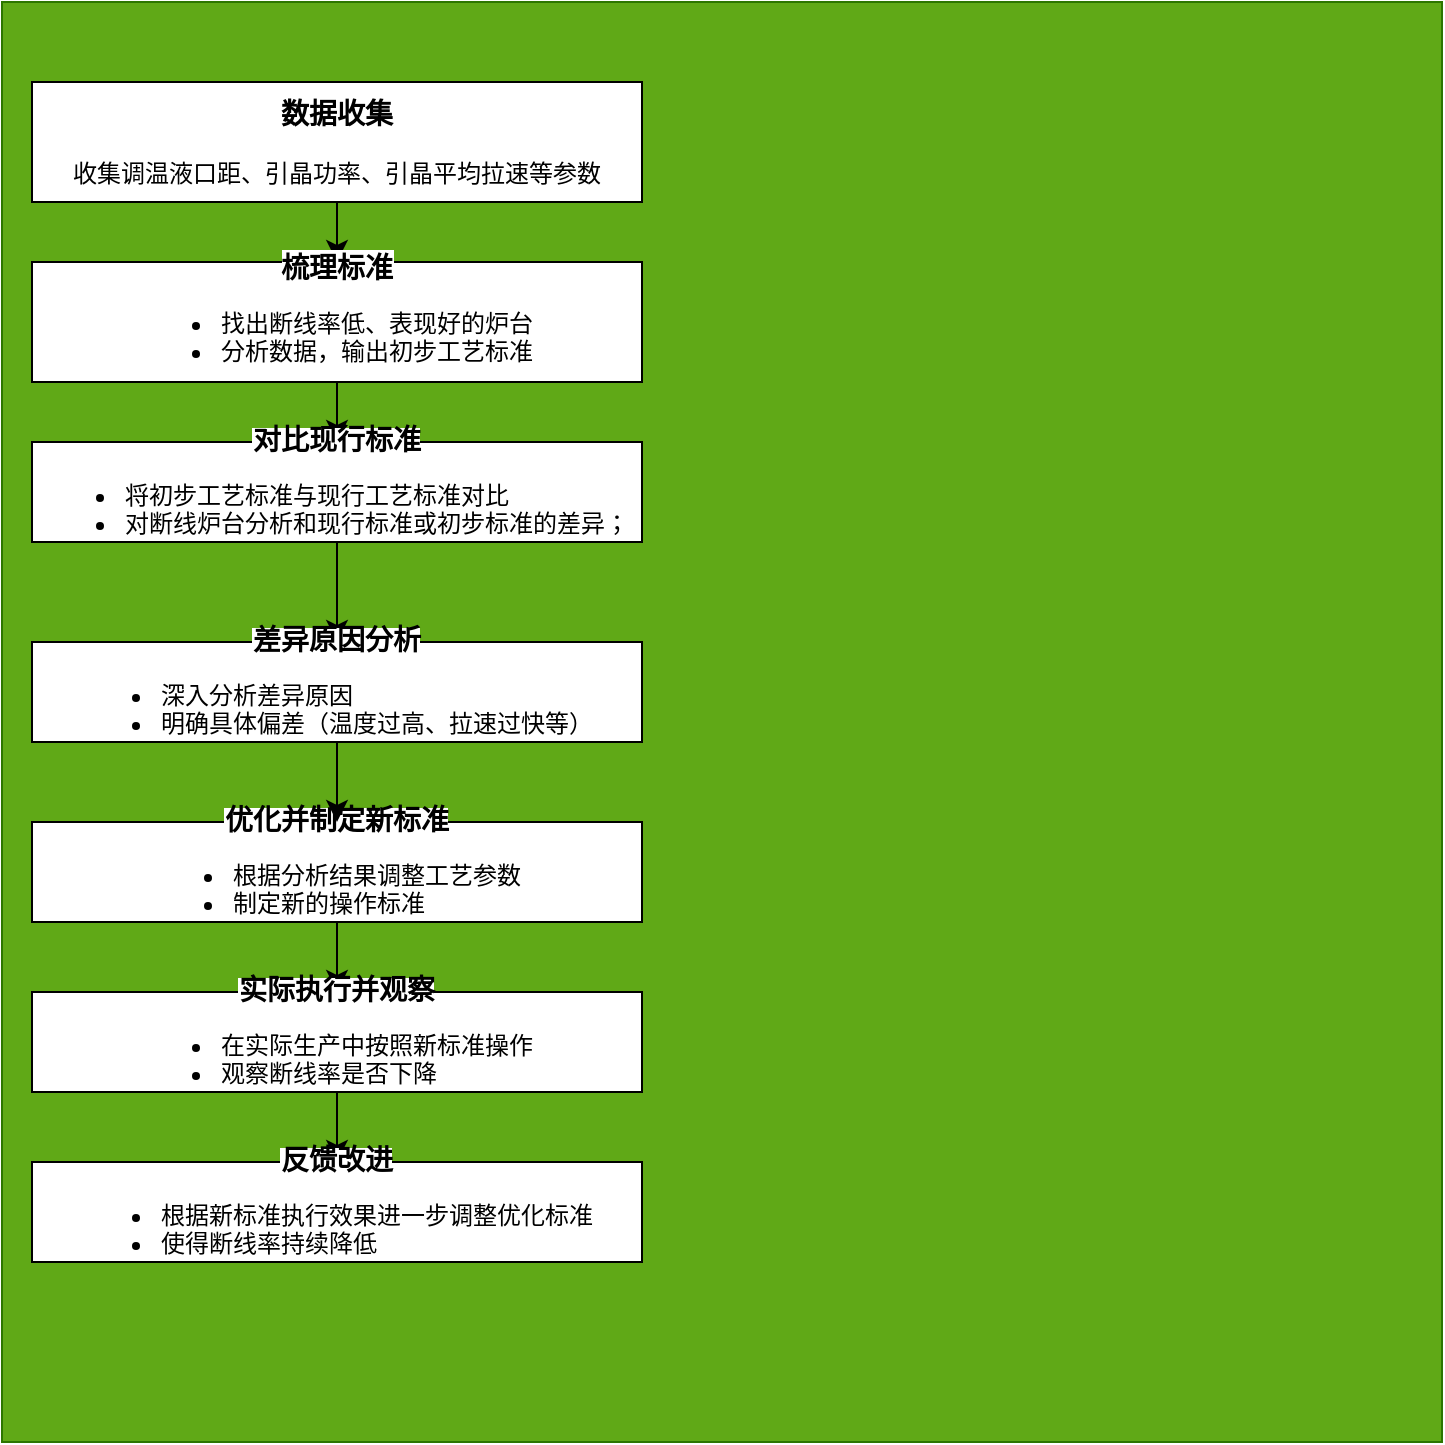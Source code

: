 <mxfile version="24.8.3">
  <diagram id="C5RBs43oDa-KdzZeNtuy" name="Page-1">
    <mxGraphModel dx="794" dy="436" grid="1" gridSize="10" guides="1" tooltips="1" connect="1" arrows="1" fold="1" page="1" pageScale="1" pageWidth="827" pageHeight="1169" math="0" shadow="0">
      <root>
        <mxCell id="WIyWlLk6GJQsqaUBKTNV-0" />
        <mxCell id="WIyWlLk6GJQsqaUBKTNV-1" parent="WIyWlLk6GJQsqaUBKTNV-0" />
        <mxCell id="qM9o0R-IIa5Vl8WfX1M8-1" value="" style="whiteSpace=wrap;html=1;aspect=fixed;fillColor=#60a917;fontColor=#ffffff;strokeColor=#2D7600;" parent="WIyWlLk6GJQsqaUBKTNV-1" vertex="1">
          <mxGeometry x="40" y="40" width="720" height="720" as="geometry" />
        </mxCell>
        <mxCell id="ansnLT7Y0_td7OPn-v5j-2" style="edgeStyle=none;curved=1;rounded=0;orthogonalLoop=1;jettySize=auto;html=1;exitX=0.5;exitY=1;exitDx=0;exitDy=0;entryX=0.5;entryY=0;entryDx=0;entryDy=0;fontSize=12;startSize=8;endSize=8;" edge="1" parent="WIyWlLk6GJQsqaUBKTNV-1" source="qM9o0R-IIa5Vl8WfX1M8-2" target="qM9o0R-IIa5Vl8WfX1M8-3">
          <mxGeometry relative="1" as="geometry" />
        </mxCell>
        <mxCell id="qM9o0R-IIa5Vl8WfX1M8-2" value="&lt;div style=&quot;text-align: center;&quot;&gt;&lt;span style=&quot;background-color: rgb(255, 255, 255); color: initial; font-family: Inter, -apple-system, BlinkMacSystemFont, &amp;quot;Segoe UI&amp;quot;, &amp;quot;PingFang SC&amp;quot;, &amp;quot;Hiragino Sans GB&amp;quot;, &amp;quot;Microsoft YaHei&amp;quot;, &amp;quot;Helvetica Neue&amp;quot;, Helvetica, Arial, sans-serif; font-size: 14px; font-weight: 600; text-align: left;&quot;&gt;数据收集&lt;/span&gt;&lt;/div&gt;&lt;div style=&quot;text-align: center;&quot;&gt;&lt;br&gt;&lt;/div&gt;&lt;span style=&quot;color: var(--md-box-samantha-normal-text-color); font-size: var(--md-box-samantha-normal-text-font-size); text-align: left;&quot;&gt;&lt;div style=&quot;text-align: center;&quot;&gt;&lt;span style=&quot;color: var(--md-box-samantha-normal-text-color); font-size: var(--md-box-samantha-normal-text-font-size);&quot;&gt;收集调温液口距、引晶功率、引晶平均拉速等参数&lt;/span&gt;&lt;/div&gt;&lt;/span&gt;" style="rounded=0;whiteSpace=wrap;html=1;" parent="WIyWlLk6GJQsqaUBKTNV-1" vertex="1">
          <mxGeometry x="55" y="80" width="305" height="60" as="geometry" />
        </mxCell>
        <mxCell id="ansnLT7Y0_td7OPn-v5j-3" style="edgeStyle=none;curved=1;rounded=0;orthogonalLoop=1;jettySize=auto;html=1;exitX=0.5;exitY=1;exitDx=0;exitDy=0;entryX=0.5;entryY=0;entryDx=0;entryDy=0;fontSize=12;startSize=8;endSize=8;" edge="1" parent="WIyWlLk6GJQsqaUBKTNV-1" source="qM9o0R-IIa5Vl8WfX1M8-3" target="qM9o0R-IIa5Vl8WfX1M8-5">
          <mxGeometry relative="1" as="geometry" />
        </mxCell>
        <mxCell id="qM9o0R-IIa5Vl8WfX1M8-3" value="&lt;div style=&quot;text-align: center; line-height: 120%;&quot;&gt;&lt;span style=&quot;background-color: rgb(255, 255, 255); color: initial; font-family: Inter, -apple-system, BlinkMacSystemFont, &amp;quot;Segoe UI&amp;quot;, &amp;quot;PingFang SC&amp;quot;, &amp;quot;Hiragino Sans GB&amp;quot;, &amp;quot;Microsoft YaHei&amp;quot;, &amp;quot;Helvetica Neue&amp;quot;, Helvetica, Arial, sans-serif; font-size: 14px; font-weight: 600; text-align: left;&quot;&gt;梳理标准&lt;/span&gt;&lt;/div&gt;&lt;span style=&quot;color: var(--md-box-samantha-normal-text-color); font-size: var(--md-box-samantha-normal-text-font-size); text-align: left;&quot;&gt;&lt;div style=&quot;text-align: center; line-height: 120%;&quot;&gt;&lt;ul style=&quot;line-height: 120%;&quot;&gt;&lt;li&gt;&lt;span style=&quot;color: var(--md-box-samantha-normal-text-color); font-size: var(--md-box-samantha-normal-text-font-size);&quot;&gt;找出断线率低、表现好的炉台&lt;/span&gt;&lt;/li&gt;&lt;li&gt;&lt;span style=&quot;color: var(--md-box-samantha-normal-text-color); font-size: var(--md-box-samantha-normal-text-font-size);&quot;&gt;分析数据，&lt;/span&gt;&lt;span style=&quot;font-family: Inter, -apple-system, BlinkMacSystemFont, &amp;quot;Segoe UI&amp;quot;, &amp;quot;PingFang SC&amp;quot;, &amp;quot;Hiragino Sans GB&amp;quot;, &amp;quot;Microsoft YaHei&amp;quot;, &amp;quot;Helvetica Neue&amp;quot;, Helvetica, Arial, sans-serif; background-color: rgb(255, 255, 255); color: var(--md-box-samantha-normal-text-color); font-size: var(--md-box-samantha-normal-text-font-size);&quot;&gt;输出初步工艺标准&lt;/span&gt;&lt;/li&gt;&lt;/ul&gt;&lt;/div&gt;&lt;/span&gt;" style="rounded=0;whiteSpace=wrap;html=1;" parent="WIyWlLk6GJQsqaUBKTNV-1" vertex="1">
          <mxGeometry x="55" y="170" width="305" height="60" as="geometry" />
        </mxCell>
        <mxCell id="ansnLT7Y0_td7OPn-v5j-4" style="edgeStyle=none;curved=1;rounded=0;orthogonalLoop=1;jettySize=auto;html=1;exitX=0.5;exitY=1;exitDx=0;exitDy=0;entryX=0.5;entryY=0;entryDx=0;entryDy=0;fontSize=12;startSize=8;endSize=8;" edge="1" parent="WIyWlLk6GJQsqaUBKTNV-1" source="qM9o0R-IIa5Vl8WfX1M8-5" target="ansnLT7Y0_td7OPn-v5j-0">
          <mxGeometry relative="1" as="geometry" />
        </mxCell>
        <mxCell id="qM9o0R-IIa5Vl8WfX1M8-5" value="&lt;span style=&quot;box-sizing: border-box; -webkit-font-smoothing: antialiased; color: initial; line-height: var(--md-box-samantha-normal-text-line-height); overflow-anchor: auto; text-align: left; background-color: rgb(255, 255, 255);&quot;&gt;&lt;font style=&quot;font-weight: 600; font-size: 14px;&quot; face=&quot;Inter, -apple-system, BlinkMacSystemFont, Segoe UI, PingFang SC, Hiragino Sans GB, Microsoft YaHei, Helvetica Neue, Helvetica, Arial, sans-serif&quot;&gt;对比现行标准&lt;/font&gt;&lt;br&gt;&lt;ul style=&quot;&quot;&gt;&lt;li style=&quot;&quot;&gt;&lt;span style=&quot;box-sizing: border-box; -webkit-font-smoothing: antialiased; color: initial; line-height: var(--md-box-samantha-normal-text-line-height); overflow-anchor: auto; text-align: left; background-color: rgb(255, 255, 255);&quot;&gt;&lt;span style=&quot;color: var(--md-box-samantha-normal-text-color);&quot;&gt;将初步工艺标准与现行工艺标准对比&lt;/span&gt;&lt;/span&gt;&lt;/li&gt;&lt;li style=&quot;&quot;&gt;对断线炉台分析和现行标准或初步标准的差异；&lt;/li&gt;&lt;/ul&gt;&lt;/span&gt;" style="rounded=0;whiteSpace=wrap;html=1;" parent="WIyWlLk6GJQsqaUBKTNV-1" vertex="1">
          <mxGeometry x="55" y="260" width="305" height="50" as="geometry" />
        </mxCell>
        <mxCell id="ansnLT7Y0_td7OPn-v5j-7" style="edgeStyle=none;curved=1;rounded=0;orthogonalLoop=1;jettySize=auto;html=1;exitX=0.5;exitY=1;exitDx=0;exitDy=0;entryX=0.5;entryY=0;entryDx=0;entryDy=0;fontSize=12;startSize=8;endSize=8;" edge="1" parent="WIyWlLk6GJQsqaUBKTNV-1" source="qM9o0R-IIa5Vl8WfX1M8-12" target="qM9o0R-IIa5Vl8WfX1M8-14">
          <mxGeometry relative="1" as="geometry" />
        </mxCell>
        <mxCell id="qM9o0R-IIa5Vl8WfX1M8-12" value="&lt;span style=&quot;box-sizing: border-box; -webkit-font-smoothing: antialiased; color: initial; line-height: var(--md-box-samantha-normal-text-line-height); overflow-anchor: auto; text-align: left; background-color: rgb(255, 255, 255);&quot;&gt;&lt;font style=&quot;font-weight: 600; font-size: 14px;&quot; face=&quot;Inter, -apple-system, BlinkMacSystemFont, Segoe UI, PingFang SC, Hiragino Sans GB, Microsoft YaHei, Helvetica Neue, Helvetica, Arial, sans-serif&quot;&gt;优化并制定新标准&lt;/font&gt;&lt;br&gt;&lt;ul style=&quot;&quot;&gt;&lt;li style=&quot;&quot;&gt;&lt;span style=&quot;box-sizing: border-box; -webkit-font-smoothing: antialiased; color: initial; line-height: var(--md-box-samantha-normal-text-line-height); overflow-anchor: auto; text-align: left; background-color: rgb(255, 255, 255);&quot;&gt;&lt;span style=&quot;color: var(--md-box-samantha-normal-text-color);&quot;&gt;根据分析结果调整工艺参数&lt;/span&gt;&lt;/span&gt;&lt;/li&gt;&lt;li style=&quot;&quot;&gt;&lt;span style=&quot;box-sizing: border-box; -webkit-font-smoothing: antialiased; color: initial; line-height: var(--md-box-samantha-normal-text-line-height); overflow-anchor: auto; text-align: left; background-color: rgb(255, 255, 255);&quot;&gt;&lt;span style=&quot;font-family: UnT8uCo96zjh9s8gcr45; color: var(--md-box-samantha-normal-text-color);&quot;&gt;制定新的操作标准&lt;/span&gt;&lt;/span&gt;&lt;/li&gt;&lt;/ul&gt;&lt;/span&gt;" style="rounded=0;whiteSpace=wrap;html=1;" parent="WIyWlLk6GJQsqaUBKTNV-1" vertex="1">
          <mxGeometry x="55" y="450" width="305" height="50" as="geometry" />
        </mxCell>
        <mxCell id="ansnLT7Y0_td7OPn-v5j-8" style="edgeStyle=none;curved=1;rounded=0;orthogonalLoop=1;jettySize=auto;html=1;exitX=0.5;exitY=1;exitDx=0;exitDy=0;entryX=0.5;entryY=0;entryDx=0;entryDy=0;fontSize=12;startSize=8;endSize=8;" edge="1" parent="WIyWlLk6GJQsqaUBKTNV-1" source="qM9o0R-IIa5Vl8WfX1M8-14" target="qM9o0R-IIa5Vl8WfX1M8-18">
          <mxGeometry relative="1" as="geometry" />
        </mxCell>
        <mxCell id="qM9o0R-IIa5Vl8WfX1M8-14" value="&lt;span style=&quot;box-sizing: border-box; -webkit-font-smoothing: antialiased; color: initial; line-height: var(--md-box-samantha-normal-text-line-height); overflow-anchor: auto; text-align: left; background-color: rgb(255, 255, 255);&quot;&gt;&lt;font style=&quot;font-weight: 600; font-size: 14px;&quot; face=&quot;Inter, -apple-system, BlinkMacSystemFont, Segoe UI, PingFang SC, Hiragino Sans GB, Microsoft YaHei, Helvetica Neue, Helvetica, Arial, sans-serif&quot;&gt;实际执行并观察&lt;/font&gt;&lt;br&gt;&lt;ul style=&quot;&quot;&gt;&lt;li style=&quot;&quot;&gt;&lt;span style=&quot;box-sizing: border-box; -webkit-font-smoothing: antialiased; color: initial; line-height: var(--md-box-samantha-normal-text-line-height); overflow-anchor: auto; text-align: left; background-color: rgb(255, 255, 255);&quot;&gt;&lt;span style=&quot;color: var(--md-box-samantha-normal-text-color); font-size: var(--md-box-samantha-normal-text-font-size);&quot;&gt;在实际生产中按照新标准操作&lt;/span&gt;&lt;/span&gt;&lt;/li&gt;&lt;li style=&quot;&quot;&gt;&lt;span style=&quot;box-sizing: border-box; -webkit-font-smoothing: antialiased; color: initial; line-height: var(--md-box-samantha-normal-text-line-height); overflow-anchor: auto; text-align: left; background-color: rgb(255, 255, 255);&quot;&gt;&lt;span style=&quot;font-family: nxa_vKkpGD-_Ie5V_paL; color: var(--md-box-samantha-normal-text-color); font-size: var(--md-box-samantha-normal-text-font-size);&quot;&gt;观察断线率是否下降&lt;/span&gt;&lt;/span&gt;&lt;/li&gt;&lt;/ul&gt;&lt;/span&gt;" style="rounded=0;whiteSpace=wrap;html=1;" parent="WIyWlLk6GJQsqaUBKTNV-1" vertex="1">
          <mxGeometry x="55" y="535" width="305" height="50" as="geometry" />
        </mxCell>
        <mxCell id="qM9o0R-IIa5Vl8WfX1M8-18" value="&lt;span style=&quot;box-sizing: border-box; -webkit-font-smoothing: antialiased; color: initial; line-height: var(--md-box-samantha-normal-text-line-height); overflow-anchor: auto; text-align: left; background-color: rgb(255, 255, 255);&quot;&gt;&lt;font style=&quot;font-weight: 600; font-size: 14px;&quot; face=&quot;Inter, -apple-system, BlinkMacSystemFont, Segoe UI, PingFang SC, Hiragino Sans GB, Microsoft YaHei, Helvetica Neue, Helvetica, Arial, sans-serif&quot;&gt;反馈改进&lt;/font&gt;&lt;br&gt;&lt;ul style=&quot;&quot;&gt;&lt;li style=&quot;&quot;&gt;&lt;span style=&quot;box-sizing: border-box; -webkit-font-smoothing: antialiased; color: initial; line-height: var(--md-box-samantha-normal-text-line-height); overflow-anchor: auto; text-align: left; background-color: rgb(255, 255, 255);&quot;&gt;&lt;span style=&quot;color: var(--md-box-samantha-normal-text-color);&quot;&gt;根据新标准执行效果进一步调整优化标准&lt;/span&gt;&lt;/span&gt;&lt;/li&gt;&lt;li style=&quot;&quot;&gt;&lt;span style=&quot;box-sizing: border-box; -webkit-font-smoothing: antialiased; color: initial; line-height: var(--md-box-samantha-normal-text-line-height); overflow-anchor: auto; text-align: left; background-color: rgb(255, 255, 255);&quot;&gt;&lt;span style=&quot;font-family: SEyZKE3UnGxIdsNGnNwP; color: var(--md-box-samantha-normal-text-color);&quot;&gt;使得断线率持续降低&lt;/span&gt;&lt;/span&gt;&lt;/li&gt;&lt;/ul&gt;&lt;/span&gt;" style="rounded=0;whiteSpace=wrap;html=1;" parent="WIyWlLk6GJQsqaUBKTNV-1" vertex="1">
          <mxGeometry x="55" y="620" width="305" height="50" as="geometry" />
        </mxCell>
        <mxCell id="ansnLT7Y0_td7OPn-v5j-6" style="edgeStyle=none;curved=1;rounded=0;orthogonalLoop=1;jettySize=auto;html=1;exitX=0.5;exitY=1;exitDx=0;exitDy=0;fontSize=12;startSize=8;endSize=8;" edge="1" parent="WIyWlLk6GJQsqaUBKTNV-1" source="ansnLT7Y0_td7OPn-v5j-0" target="qM9o0R-IIa5Vl8WfX1M8-12">
          <mxGeometry relative="1" as="geometry" />
        </mxCell>
        <mxCell id="ansnLT7Y0_td7OPn-v5j-0" value="&lt;span style=&quot;box-sizing: border-box; -webkit-font-smoothing: antialiased; color: initial; line-height: var(--md-box-samantha-normal-text-line-height); overflow-anchor: auto; text-align: left; background-color: rgb(255, 255, 255);&quot;&gt;&lt;font style=&quot;font-weight: 600; font-size: 14px;&quot; face=&quot;Inter, -apple-system, BlinkMacSystemFont, Segoe UI, PingFang SC, Hiragino Sans GB, Microsoft YaHei, Helvetica Neue, Helvetica, Arial, sans-serif&quot;&gt;差异原因分析&lt;/font&gt;&lt;br&gt;&lt;ul style=&quot;&quot;&gt;&lt;li style=&quot;&quot;&gt;&lt;span style=&quot;box-sizing: border-box; -webkit-font-smoothing: antialiased; color: initial; line-height: var(--md-box-samantha-normal-text-line-height); overflow-anchor: auto; text-align: left; background-color: rgb(255, 255, 255);&quot;&gt;&lt;span style=&quot;color: var(--md-box-samantha-normal-text-color);&quot;&gt;深入分析差异原因&lt;/span&gt;&lt;/span&gt;&lt;/li&gt;&lt;li style=&quot;&quot;&gt;&lt;span style=&quot;box-sizing: border-box; -webkit-font-smoothing: antialiased; color: initial; line-height: var(--md-box-samantha-normal-text-line-height); overflow-anchor: auto; text-align: left; background-color: rgb(255, 255, 255);&quot;&gt;&lt;span style=&quot;font-family: pNCSFWGw-CrgKqmDhM7P; color: var(--md-box-samantha-normal-text-color);&quot;&gt;明确具体偏差（温度过高、拉速过快等）&lt;/span&gt;&lt;/span&gt;&lt;/li&gt;&lt;/ul&gt;&lt;/span&gt;" style="rounded=0;whiteSpace=wrap;html=1;" vertex="1" parent="WIyWlLk6GJQsqaUBKTNV-1">
          <mxGeometry x="55" y="360" width="305" height="50" as="geometry" />
        </mxCell>
      </root>
    </mxGraphModel>
  </diagram>
</mxfile>
